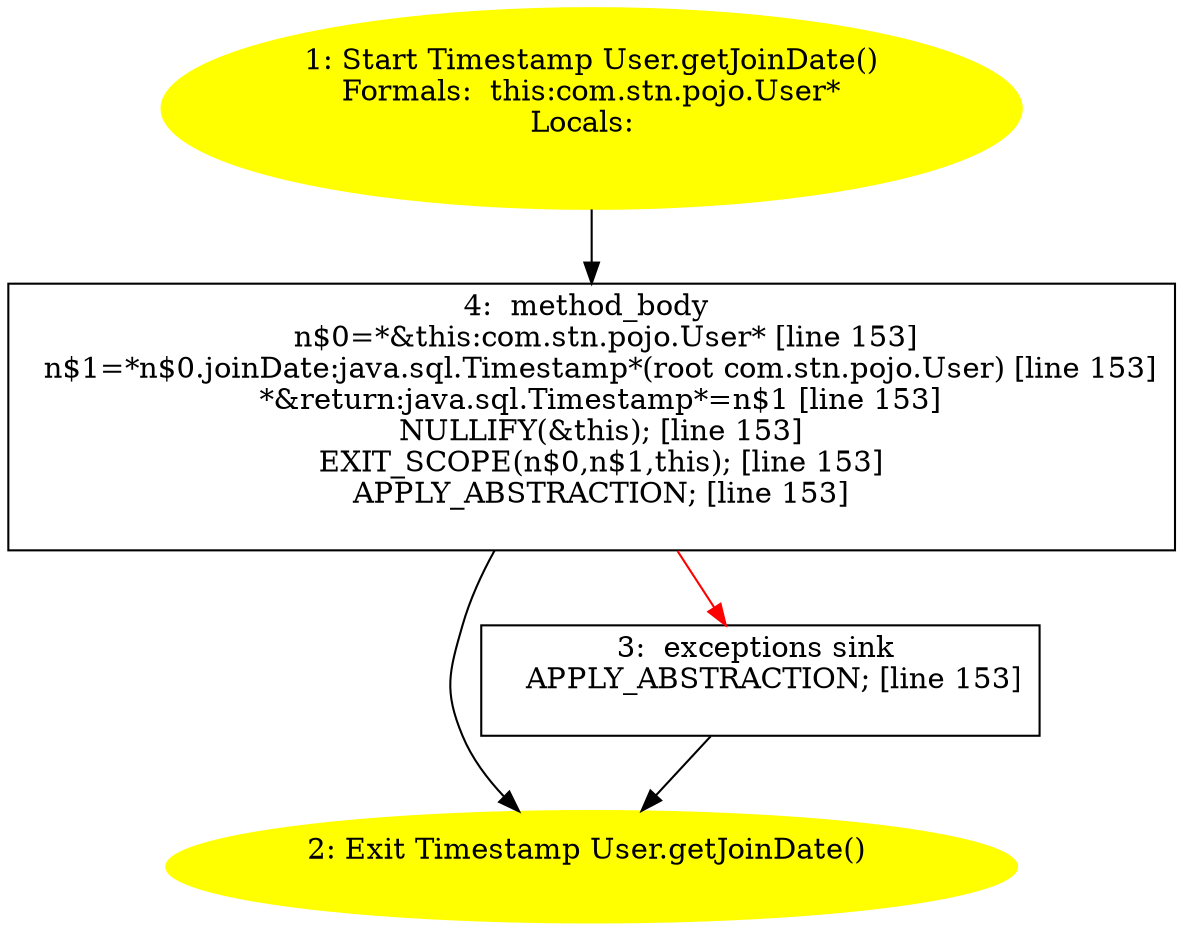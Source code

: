 /* @generated */
digraph cfg {
"com.stn.pojo.User.getJoinDate():java.sql.Timestamp.6d4f88e087d449b5f32bc0b637d3102a_1" [label="1: Start Timestamp User.getJoinDate()\nFormals:  this:com.stn.pojo.User*\nLocals:  \n  " color=yellow style=filled]
	

	 "com.stn.pojo.User.getJoinDate():java.sql.Timestamp.6d4f88e087d449b5f32bc0b637d3102a_1" -> "com.stn.pojo.User.getJoinDate():java.sql.Timestamp.6d4f88e087d449b5f32bc0b637d3102a_4" ;
"com.stn.pojo.User.getJoinDate():java.sql.Timestamp.6d4f88e087d449b5f32bc0b637d3102a_2" [label="2: Exit Timestamp User.getJoinDate() \n  " color=yellow style=filled]
	

"com.stn.pojo.User.getJoinDate():java.sql.Timestamp.6d4f88e087d449b5f32bc0b637d3102a_3" [label="3:  exceptions sink \n   APPLY_ABSTRACTION; [line 153]\n " shape="box"]
	

	 "com.stn.pojo.User.getJoinDate():java.sql.Timestamp.6d4f88e087d449b5f32bc0b637d3102a_3" -> "com.stn.pojo.User.getJoinDate():java.sql.Timestamp.6d4f88e087d449b5f32bc0b637d3102a_2" ;
"com.stn.pojo.User.getJoinDate():java.sql.Timestamp.6d4f88e087d449b5f32bc0b637d3102a_4" [label="4:  method_body \n   n$0=*&this:com.stn.pojo.User* [line 153]\n  n$1=*n$0.joinDate:java.sql.Timestamp*(root com.stn.pojo.User) [line 153]\n  *&return:java.sql.Timestamp*=n$1 [line 153]\n  NULLIFY(&this); [line 153]\n  EXIT_SCOPE(n$0,n$1,this); [line 153]\n  APPLY_ABSTRACTION; [line 153]\n " shape="box"]
	

	 "com.stn.pojo.User.getJoinDate():java.sql.Timestamp.6d4f88e087d449b5f32bc0b637d3102a_4" -> "com.stn.pojo.User.getJoinDate():java.sql.Timestamp.6d4f88e087d449b5f32bc0b637d3102a_2" ;
	 "com.stn.pojo.User.getJoinDate():java.sql.Timestamp.6d4f88e087d449b5f32bc0b637d3102a_4" -> "com.stn.pojo.User.getJoinDate():java.sql.Timestamp.6d4f88e087d449b5f32bc0b637d3102a_3" [color="red" ];
}

